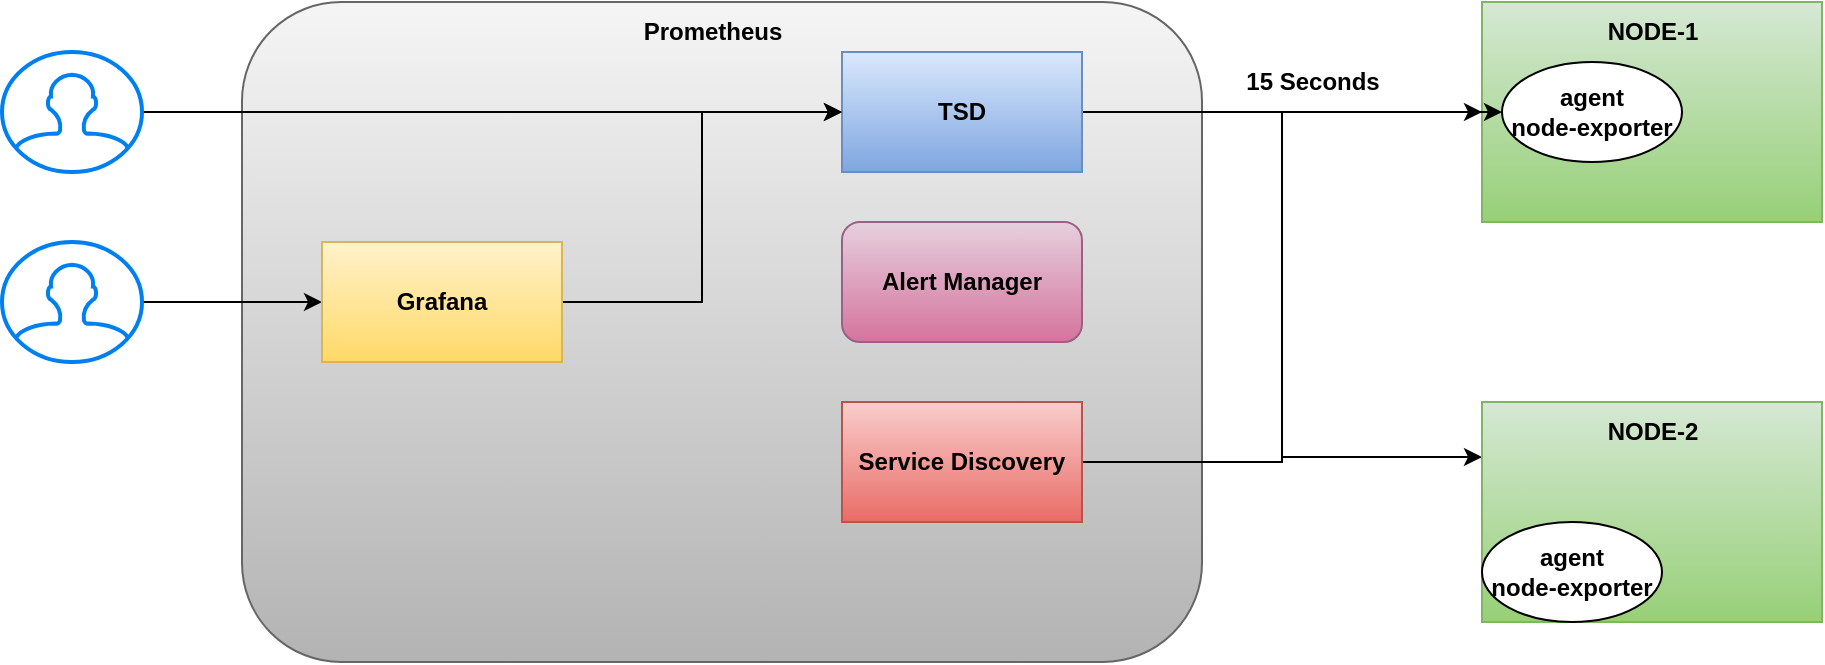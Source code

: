 <mxfile version="27.0.9">
  <diagram name="Page-1" id="p9nUb9tsc01j2mg7M1pO">
    <mxGraphModel dx="2101" dy="660" grid="1" gridSize="10" guides="1" tooltips="1" connect="1" arrows="1" fold="1" page="1" pageScale="1" pageWidth="850" pageHeight="1100" math="0" shadow="0">
      <root>
        <mxCell id="0" />
        <mxCell id="1" parent="0" />
        <mxCell id="-E99OEH8nLwhsnOUFwzt-1" value="" style="rounded=1;whiteSpace=wrap;html=1;fillColor=#f5f5f5;gradientColor=#b3b3b3;strokeColor=#666666;" parent="1" vertex="1">
          <mxGeometry x="-40" y="120" width="480" height="330" as="geometry" />
        </mxCell>
        <mxCell id="-E99OEH8nLwhsnOUFwzt-2" value="" style="rounded=0;whiteSpace=wrap;html=1;fillColor=#d5e8d4;gradientColor=#97d077;strokeColor=#82b366;" parent="1" vertex="1">
          <mxGeometry x="580" y="120" width="170" height="110" as="geometry" />
        </mxCell>
        <mxCell id="-E99OEH8nLwhsnOUFwzt-3" value="&lt;b&gt;NODE-1&lt;/b&gt;" style="text;html=1;align=center;verticalAlign=middle;resizable=0;points=[];autosize=1;strokeColor=none;fillColor=none;" parent="1" vertex="1">
          <mxGeometry x="630" y="120" width="70" height="30" as="geometry" />
        </mxCell>
        <mxCell id="-E99OEH8nLwhsnOUFwzt-4" value="&lt;b&gt;agent&lt;/b&gt;&lt;div&gt;&lt;b&gt;node-exporter&lt;/b&gt;&lt;/div&gt;" style="ellipse;whiteSpace=wrap;html=1;" parent="1" vertex="1">
          <mxGeometry x="590" y="150" width="90" height="50" as="geometry" />
        </mxCell>
        <mxCell id="-E99OEH8nLwhsnOUFwzt-6" style="edgeStyle=orthogonalEdgeStyle;rounded=0;orthogonalLoop=1;jettySize=auto;html=1;entryX=0;entryY=0.5;entryDx=0;entryDy=0;" parent="1" source="-E99OEH8nLwhsnOUFwzt-5" target="-E99OEH8nLwhsnOUFwzt-4" edge="1">
          <mxGeometry relative="1" as="geometry" />
        </mxCell>
        <mxCell id="-E99OEH8nLwhsnOUFwzt-5" value="&lt;b&gt;TSD&lt;/b&gt;" style="rounded=0;whiteSpace=wrap;html=1;fillColor=#dae8fc;gradientColor=#7ea6e0;strokeColor=#6c8ebf;" parent="1" vertex="1">
          <mxGeometry x="260" y="145" width="120" height="60" as="geometry" />
        </mxCell>
        <mxCell id="-E99OEH8nLwhsnOUFwzt-7" value="&lt;b&gt;15 Seconds&lt;/b&gt;" style="text;html=1;align=center;verticalAlign=middle;resizable=0;points=[];autosize=1;strokeColor=none;fillColor=none;" parent="1" vertex="1">
          <mxGeometry x="450" y="145" width="90" height="30" as="geometry" />
        </mxCell>
        <mxCell id="-E99OEH8nLwhsnOUFwzt-8" value="&lt;b&gt;Prometheus&lt;/b&gt;" style="text;html=1;align=center;verticalAlign=middle;resizable=0;points=[];autosize=1;strokeColor=none;fillColor=none;" parent="1" vertex="1">
          <mxGeometry x="150" y="120" width="90" height="30" as="geometry" />
        </mxCell>
        <mxCell id="-E99OEH8nLwhsnOUFwzt-10" style="edgeStyle=orthogonalEdgeStyle;rounded=0;orthogonalLoop=1;jettySize=auto;html=1;" parent="1" source="-E99OEH8nLwhsnOUFwzt-9" target="-E99OEH8nLwhsnOUFwzt-5" edge="1">
          <mxGeometry relative="1" as="geometry" />
        </mxCell>
        <mxCell id="-E99OEH8nLwhsnOUFwzt-9" value="" style="html=1;verticalLabelPosition=bottom;align=center;labelBackgroundColor=#ffffff;verticalAlign=top;strokeWidth=2;strokeColor=#0080F0;shadow=0;dashed=0;shape=mxgraph.ios7.icons.user;" parent="1" vertex="1">
          <mxGeometry x="-160" y="145" width="70" height="60" as="geometry" />
        </mxCell>
        <mxCell id="-E99OEH8nLwhsnOUFwzt-14" style="edgeStyle=orthogonalEdgeStyle;rounded=0;orthogonalLoop=1;jettySize=auto;html=1;entryX=0;entryY=0.5;entryDx=0;entryDy=0;" parent="1" source="-E99OEH8nLwhsnOUFwzt-11" target="-E99OEH8nLwhsnOUFwzt-12" edge="1">
          <mxGeometry relative="1" as="geometry" />
        </mxCell>
        <mxCell id="-E99OEH8nLwhsnOUFwzt-11" value="" style="html=1;verticalLabelPosition=bottom;align=center;labelBackgroundColor=#ffffff;verticalAlign=top;strokeWidth=2;strokeColor=#0080F0;shadow=0;dashed=0;shape=mxgraph.ios7.icons.user;" parent="1" vertex="1">
          <mxGeometry x="-160" y="240" width="70" height="60" as="geometry" />
        </mxCell>
        <mxCell id="-E99OEH8nLwhsnOUFwzt-13" style="edgeStyle=orthogonalEdgeStyle;rounded=0;orthogonalLoop=1;jettySize=auto;html=1;entryX=0;entryY=0.5;entryDx=0;entryDy=0;" parent="1" source="-E99OEH8nLwhsnOUFwzt-12" target="-E99OEH8nLwhsnOUFwzt-5" edge="1">
          <mxGeometry relative="1" as="geometry" />
        </mxCell>
        <mxCell id="-E99OEH8nLwhsnOUFwzt-12" value="&lt;b&gt;Grafana&lt;/b&gt;" style="rounded=0;whiteSpace=wrap;html=1;fillColor=#fff2cc;gradientColor=#ffd966;strokeColor=#d6b656;" parent="1" vertex="1">
          <mxGeometry y="240" width="120" height="60" as="geometry" />
        </mxCell>
        <mxCell id="-E99OEH8nLwhsnOUFwzt-16" style="edgeStyle=orthogonalEdgeStyle;rounded=0;orthogonalLoop=1;jettySize=auto;html=1;entryX=0;entryY=0.5;entryDx=0;entryDy=0;" parent="1" source="-E99OEH8nLwhsnOUFwzt-15" target="-E99OEH8nLwhsnOUFwzt-2" edge="1">
          <mxGeometry relative="1" as="geometry" />
        </mxCell>
        <mxCell id="OWnNOwO-4_RQ9QWxBhUr-4" style="edgeStyle=orthogonalEdgeStyle;rounded=0;orthogonalLoop=1;jettySize=auto;html=1;entryX=0;entryY=0.25;entryDx=0;entryDy=0;" edge="1" parent="1" source="-E99OEH8nLwhsnOUFwzt-15" target="OWnNOwO-4_RQ9QWxBhUr-1">
          <mxGeometry relative="1" as="geometry" />
        </mxCell>
        <mxCell id="-E99OEH8nLwhsnOUFwzt-15" value="&lt;b&gt;Service Discovery&lt;/b&gt;" style="rounded=0;whiteSpace=wrap;html=1;fillColor=#f8cecc;strokeColor=#b85450;gradientColor=#ea6b66;" parent="1" vertex="1">
          <mxGeometry x="260" y="320" width="120" height="60" as="geometry" />
        </mxCell>
        <mxCell id="OWnNOwO-4_RQ9QWxBhUr-1" value="" style="rounded=0;whiteSpace=wrap;html=1;fillColor=#d5e8d4;gradientColor=#97d077;strokeColor=#82b366;" vertex="1" parent="1">
          <mxGeometry x="580" y="320" width="170" height="110" as="geometry" />
        </mxCell>
        <mxCell id="OWnNOwO-4_RQ9QWxBhUr-2" value="&lt;b&gt;agent&lt;/b&gt;&lt;div&gt;&lt;b&gt;node-exporter&lt;/b&gt;&lt;/div&gt;" style="ellipse;whiteSpace=wrap;html=1;" vertex="1" parent="1">
          <mxGeometry x="580" y="380" width="90" height="50" as="geometry" />
        </mxCell>
        <mxCell id="OWnNOwO-4_RQ9QWxBhUr-3" value="&lt;b&gt;NODE-2&lt;/b&gt;" style="text;html=1;align=center;verticalAlign=middle;resizable=0;points=[];autosize=1;strokeColor=none;fillColor=none;" vertex="1" parent="1">
          <mxGeometry x="630" y="320" width="70" height="30" as="geometry" />
        </mxCell>
        <mxCell id="OWnNOwO-4_RQ9QWxBhUr-5" value="&lt;b&gt;Alert Manager&lt;/b&gt;" style="rounded=1;whiteSpace=wrap;html=1;fillColor=#e6d0de;gradientColor=#d5739d;strokeColor=#996185;" vertex="1" parent="1">
          <mxGeometry x="260" y="230" width="120" height="60" as="geometry" />
        </mxCell>
      </root>
    </mxGraphModel>
  </diagram>
</mxfile>
